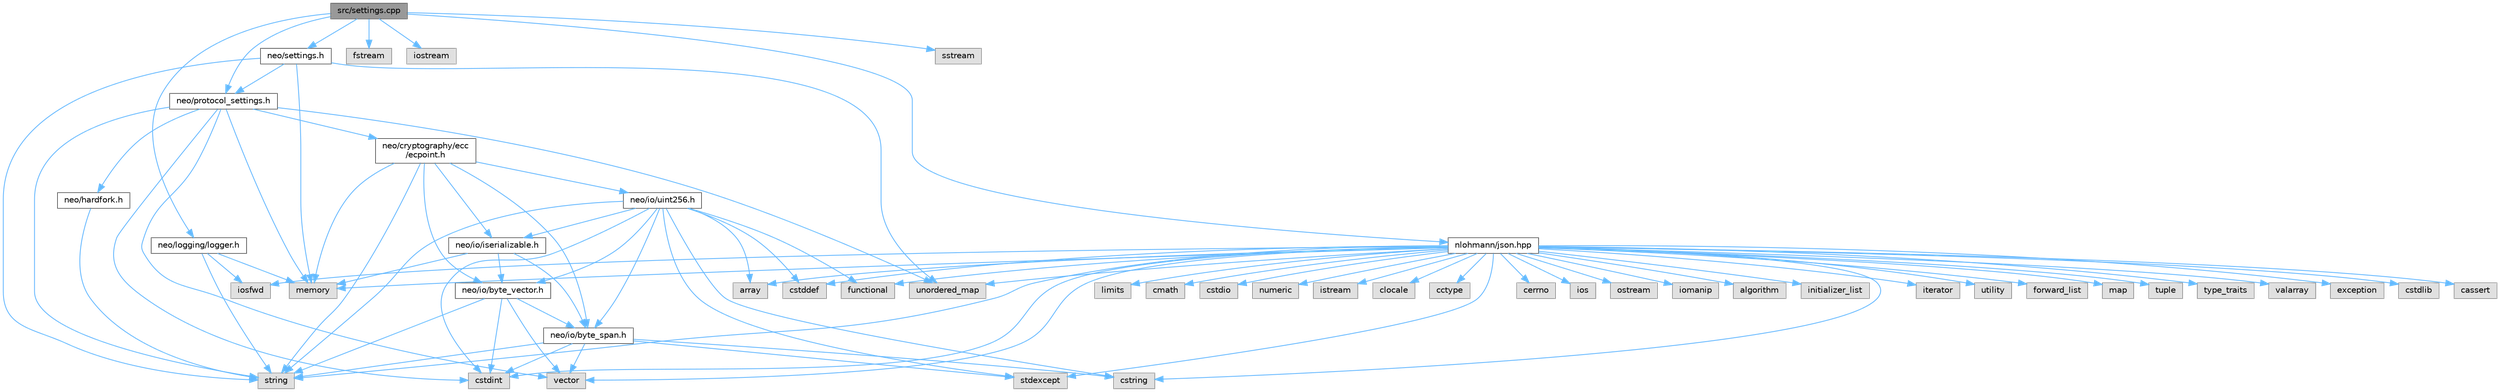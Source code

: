 digraph "src/settings.cpp"
{
 // LATEX_PDF_SIZE
  bgcolor="transparent";
  edge [fontname=Helvetica,fontsize=10,labelfontname=Helvetica,labelfontsize=10];
  node [fontname=Helvetica,fontsize=10,shape=box,height=0.2,width=0.4];
  Node1 [id="Node000001",label="src/settings.cpp",height=0.2,width=0.4,color="gray40", fillcolor="grey60", style="filled", fontcolor="black",tooltip=" "];
  Node1 -> Node2 [id="edge85_Node000001_Node000002",color="steelblue1",style="solid",tooltip=" "];
  Node2 [id="Node000002",label="neo/logging/logger.h",height=0.2,width=0.4,color="grey40", fillcolor="white", style="filled",URL="$logger_8h.html",tooltip="Simple logging interface for Neo C++ implementation."];
  Node2 -> Node3 [id="edge86_Node000002_Node000003",color="steelblue1",style="solid",tooltip=" "];
  Node3 [id="Node000003",label="iosfwd",height=0.2,width=0.4,color="grey60", fillcolor="#E0E0E0", style="filled",tooltip=" "];
  Node2 -> Node4 [id="edge87_Node000002_Node000004",color="steelblue1",style="solid",tooltip=" "];
  Node4 [id="Node000004",label="memory",height=0.2,width=0.4,color="grey60", fillcolor="#E0E0E0", style="filled",tooltip=" "];
  Node2 -> Node5 [id="edge88_Node000002_Node000005",color="steelblue1",style="solid",tooltip=" "];
  Node5 [id="Node000005",label="string",height=0.2,width=0.4,color="grey60", fillcolor="#E0E0E0", style="filled",tooltip=" "];
  Node1 -> Node6 [id="edge89_Node000001_Node000006",color="steelblue1",style="solid",tooltip=" "];
  Node6 [id="Node000006",label="neo/protocol_settings.h",height=0.2,width=0.4,color="grey40", fillcolor="white", style="filled",URL="$protocol__settings_8h.html",tooltip=" "];
  Node6 -> Node7 [id="edge90_Node000006_Node000007",color="steelblue1",style="solid",tooltip=" "];
  Node7 [id="Node000007",label="neo/cryptography/ecc\l/ecpoint.h",height=0.2,width=0.4,color="grey40", fillcolor="white", style="filled",URL="$ecpoint_8h.html",tooltip=" "];
  Node7 -> Node8 [id="edge91_Node000007_Node000008",color="steelblue1",style="solid",tooltip=" "];
  Node8 [id="Node000008",label="neo/io/byte_span.h",height=0.2,width=0.4,color="grey40", fillcolor="white", style="filled",URL="$io_2byte__span_8h.html",tooltip=" "];
  Node8 -> Node9 [id="edge92_Node000008_Node000009",color="steelblue1",style="solid",tooltip=" "];
  Node9 [id="Node000009",label="cstdint",height=0.2,width=0.4,color="grey60", fillcolor="#E0E0E0", style="filled",tooltip=" "];
  Node8 -> Node10 [id="edge93_Node000008_Node000010",color="steelblue1",style="solid",tooltip=" "];
  Node10 [id="Node000010",label="cstring",height=0.2,width=0.4,color="grey60", fillcolor="#E0E0E0", style="filled",tooltip=" "];
  Node8 -> Node11 [id="edge94_Node000008_Node000011",color="steelblue1",style="solid",tooltip=" "];
  Node11 [id="Node000011",label="stdexcept",height=0.2,width=0.4,color="grey60", fillcolor="#E0E0E0", style="filled",tooltip=" "];
  Node8 -> Node5 [id="edge95_Node000008_Node000005",color="steelblue1",style="solid",tooltip=" "];
  Node8 -> Node12 [id="edge96_Node000008_Node000012",color="steelblue1",style="solid",tooltip=" "];
  Node12 [id="Node000012",label="vector",height=0.2,width=0.4,color="grey60", fillcolor="#E0E0E0", style="filled",tooltip=" "];
  Node7 -> Node13 [id="edge97_Node000007_Node000013",color="steelblue1",style="solid",tooltip=" "];
  Node13 [id="Node000013",label="neo/io/byte_vector.h",height=0.2,width=0.4,color="grey40", fillcolor="white", style="filled",URL="$io_2byte__vector_8h.html",tooltip=" "];
  Node13 -> Node8 [id="edge98_Node000013_Node000008",color="steelblue1",style="solid",tooltip=" "];
  Node13 -> Node9 [id="edge99_Node000013_Node000009",color="steelblue1",style="solid",tooltip=" "];
  Node13 -> Node5 [id="edge100_Node000013_Node000005",color="steelblue1",style="solid",tooltip=" "];
  Node13 -> Node12 [id="edge101_Node000013_Node000012",color="steelblue1",style="solid",tooltip=" "];
  Node7 -> Node14 [id="edge102_Node000007_Node000014",color="steelblue1",style="solid",tooltip=" "];
  Node14 [id="Node000014",label="neo/io/iserializable.h",height=0.2,width=0.4,color="grey40", fillcolor="white", style="filled",URL="$iserializable_8h.html",tooltip=" "];
  Node14 -> Node8 [id="edge103_Node000014_Node000008",color="steelblue1",style="solid",tooltip=" "];
  Node14 -> Node13 [id="edge104_Node000014_Node000013",color="steelblue1",style="solid",tooltip=" "];
  Node14 -> Node4 [id="edge105_Node000014_Node000004",color="steelblue1",style="solid",tooltip=" "];
  Node7 -> Node15 [id="edge106_Node000007_Node000015",color="steelblue1",style="solid",tooltip=" "];
  Node15 [id="Node000015",label="neo/io/uint256.h",height=0.2,width=0.4,color="grey40", fillcolor="white", style="filled",URL="$uint256_8h.html",tooltip=" "];
  Node15 -> Node8 [id="edge107_Node000015_Node000008",color="steelblue1",style="solid",tooltip=" "];
  Node15 -> Node13 [id="edge108_Node000015_Node000013",color="steelblue1",style="solid",tooltip=" "];
  Node15 -> Node14 [id="edge109_Node000015_Node000014",color="steelblue1",style="solid",tooltip=" "];
  Node15 -> Node16 [id="edge110_Node000015_Node000016",color="steelblue1",style="solid",tooltip=" "];
  Node16 [id="Node000016",label="array",height=0.2,width=0.4,color="grey60", fillcolor="#E0E0E0", style="filled",tooltip=" "];
  Node15 -> Node17 [id="edge111_Node000015_Node000017",color="steelblue1",style="solid",tooltip=" "];
  Node17 [id="Node000017",label="cstddef",height=0.2,width=0.4,color="grey60", fillcolor="#E0E0E0", style="filled",tooltip=" "];
  Node15 -> Node9 [id="edge112_Node000015_Node000009",color="steelblue1",style="solid",tooltip=" "];
  Node15 -> Node10 [id="edge113_Node000015_Node000010",color="steelblue1",style="solid",tooltip=" "];
  Node15 -> Node18 [id="edge114_Node000015_Node000018",color="steelblue1",style="solid",tooltip=" "];
  Node18 [id="Node000018",label="functional",height=0.2,width=0.4,color="grey60", fillcolor="#E0E0E0", style="filled",tooltip=" "];
  Node15 -> Node11 [id="edge115_Node000015_Node000011",color="steelblue1",style="solid",tooltip=" "];
  Node15 -> Node5 [id="edge116_Node000015_Node000005",color="steelblue1",style="solid",tooltip=" "];
  Node7 -> Node4 [id="edge117_Node000007_Node000004",color="steelblue1",style="solid",tooltip=" "];
  Node7 -> Node5 [id="edge118_Node000007_Node000005",color="steelblue1",style="solid",tooltip=" "];
  Node6 -> Node19 [id="edge119_Node000006_Node000019",color="steelblue1",style="solid",tooltip=" "];
  Node19 [id="Node000019",label="neo/hardfork.h",height=0.2,width=0.4,color="grey40", fillcolor="white", style="filled",URL="$hardfork_8h.html",tooltip="Hardfork enumeration for Neo protocol upgrades."];
  Node19 -> Node5 [id="edge120_Node000019_Node000005",color="steelblue1",style="solid",tooltip=" "];
  Node6 -> Node9 [id="edge121_Node000006_Node000009",color="steelblue1",style="solid",tooltip=" "];
  Node6 -> Node4 [id="edge122_Node000006_Node000004",color="steelblue1",style="solid",tooltip=" "];
  Node6 -> Node5 [id="edge123_Node000006_Node000005",color="steelblue1",style="solid",tooltip=" "];
  Node6 -> Node20 [id="edge124_Node000006_Node000020",color="steelblue1",style="solid",tooltip=" "];
  Node20 [id="Node000020",label="unordered_map",height=0.2,width=0.4,color="grey60", fillcolor="#E0E0E0", style="filled",tooltip=" "];
  Node6 -> Node12 [id="edge125_Node000006_Node000012",color="steelblue1",style="solid",tooltip=" "];
  Node1 -> Node21 [id="edge126_Node000001_Node000021",color="steelblue1",style="solid",tooltip=" "];
  Node21 [id="Node000021",label="neo/settings.h",height=0.2,width=0.4,color="grey40", fillcolor="white", style="filled",URL="$settings_8h.html",tooltip=" "];
  Node21 -> Node6 [id="edge127_Node000021_Node000006",color="steelblue1",style="solid",tooltip=" "];
  Node21 -> Node4 [id="edge128_Node000021_Node000004",color="steelblue1",style="solid",tooltip=" "];
  Node21 -> Node5 [id="edge129_Node000021_Node000005",color="steelblue1",style="solid",tooltip=" "];
  Node21 -> Node20 [id="edge130_Node000021_Node000020",color="steelblue1",style="solid",tooltip=" "];
  Node1 -> Node22 [id="edge131_Node000001_Node000022",color="steelblue1",style="solid",tooltip=" "];
  Node22 [id="Node000022",label="fstream",height=0.2,width=0.4,color="grey60", fillcolor="#E0E0E0", style="filled",tooltip=" "];
  Node1 -> Node23 [id="edge132_Node000001_Node000023",color="steelblue1",style="solid",tooltip=" "];
  Node23 [id="Node000023",label="iostream",height=0.2,width=0.4,color="grey60", fillcolor="#E0E0E0", style="filled",tooltip=" "];
  Node1 -> Node24 [id="edge133_Node000001_Node000024",color="steelblue1",style="solid",tooltip=" "];
  Node24 [id="Node000024",label="nlohmann/json.hpp",height=0.2,width=0.4,color="grey40", fillcolor="white", style="filled",URL="$json_8hpp.html",tooltip=" "];
  Node24 -> Node25 [id="edge134_Node000024_Node000025",color="steelblue1",style="solid",tooltip=" "];
  Node25 [id="Node000025",label="algorithm",height=0.2,width=0.4,color="grey60", fillcolor="#E0E0E0", style="filled",tooltip=" "];
  Node24 -> Node17 [id="edge135_Node000024_Node000017",color="steelblue1",style="solid",tooltip=" "];
  Node24 -> Node18 [id="edge136_Node000024_Node000018",color="steelblue1",style="solid",tooltip=" "];
  Node24 -> Node26 [id="edge137_Node000024_Node000026",color="steelblue1",style="solid",tooltip=" "];
  Node26 [id="Node000026",label="initializer_list",height=0.2,width=0.4,color="grey60", fillcolor="#E0E0E0", style="filled",tooltip=" "];
  Node24 -> Node3 [id="edge138_Node000024_Node000003",color="steelblue1",style="solid",tooltip=" "];
  Node24 -> Node27 [id="edge139_Node000024_Node000027",color="steelblue1",style="solid",tooltip=" "];
  Node27 [id="Node000027",label="iterator",height=0.2,width=0.4,color="grey60", fillcolor="#E0E0E0", style="filled",tooltip=" "];
  Node24 -> Node4 [id="edge140_Node000024_Node000004",color="steelblue1",style="solid",tooltip=" "];
  Node24 -> Node5 [id="edge141_Node000024_Node000005",color="steelblue1",style="solid",tooltip=" "];
  Node24 -> Node28 [id="edge142_Node000024_Node000028",color="steelblue1",style="solid",tooltip=" "];
  Node28 [id="Node000028",label="utility",height=0.2,width=0.4,color="grey60", fillcolor="#E0E0E0", style="filled",tooltip=" "];
  Node24 -> Node12 [id="edge143_Node000024_Node000012",color="steelblue1",style="solid",tooltip=" "];
  Node24 -> Node16 [id="edge144_Node000024_Node000016",color="steelblue1",style="solid",tooltip=" "];
  Node24 -> Node29 [id="edge145_Node000024_Node000029",color="steelblue1",style="solid",tooltip=" "];
  Node29 [id="Node000029",label="forward_list",height=0.2,width=0.4,color="grey60", fillcolor="#E0E0E0", style="filled",tooltip=" "];
  Node24 -> Node30 [id="edge146_Node000024_Node000030",color="steelblue1",style="solid",tooltip=" "];
  Node30 [id="Node000030",label="map",height=0.2,width=0.4,color="grey60", fillcolor="#E0E0E0", style="filled",tooltip=" "];
  Node24 -> Node31 [id="edge147_Node000024_Node000031",color="steelblue1",style="solid",tooltip=" "];
  Node31 [id="Node000031",label="tuple",height=0.2,width=0.4,color="grey60", fillcolor="#E0E0E0", style="filled",tooltip=" "];
  Node24 -> Node32 [id="edge148_Node000024_Node000032",color="steelblue1",style="solid",tooltip=" "];
  Node32 [id="Node000032",label="type_traits",height=0.2,width=0.4,color="grey60", fillcolor="#E0E0E0", style="filled",tooltip=" "];
  Node24 -> Node20 [id="edge149_Node000024_Node000020",color="steelblue1",style="solid",tooltip=" "];
  Node24 -> Node33 [id="edge150_Node000024_Node000033",color="steelblue1",style="solid",tooltip=" "];
  Node33 [id="Node000033",label="valarray",height=0.2,width=0.4,color="grey60", fillcolor="#E0E0E0", style="filled",tooltip=" "];
  Node24 -> Node34 [id="edge151_Node000024_Node000034",color="steelblue1",style="solid",tooltip=" "];
  Node34 [id="Node000034",label="exception",height=0.2,width=0.4,color="grey60", fillcolor="#E0E0E0", style="filled",tooltip=" "];
  Node24 -> Node11 [id="edge152_Node000024_Node000011",color="steelblue1",style="solid",tooltip=" "];
  Node24 -> Node9 [id="edge153_Node000024_Node000009",color="steelblue1",style="solid",tooltip=" "];
  Node24 -> Node35 [id="edge154_Node000024_Node000035",color="steelblue1",style="solid",tooltip=" "];
  Node35 [id="Node000035",label="cstdlib",height=0.2,width=0.4,color="grey60", fillcolor="#E0E0E0", style="filled",tooltip=" "];
  Node24 -> Node36 [id="edge155_Node000024_Node000036",color="steelblue1",style="solid",tooltip=" "];
  Node36 [id="Node000036",label="cassert",height=0.2,width=0.4,color="grey60", fillcolor="#E0E0E0", style="filled",tooltip=" "];
  Node24 -> Node37 [id="edge156_Node000024_Node000037",color="steelblue1",style="solid",tooltip=" "];
  Node37 [id="Node000037",label="limits",height=0.2,width=0.4,color="grey60", fillcolor="#E0E0E0", style="filled",tooltip=" "];
  Node24 -> Node10 [id="edge157_Node000024_Node000010",color="steelblue1",style="solid",tooltip=" "];
  Node24 -> Node38 [id="edge158_Node000024_Node000038",color="steelblue1",style="solid",tooltip=" "];
  Node38 [id="Node000038",label="cmath",height=0.2,width=0.4,color="grey60", fillcolor="#E0E0E0", style="filled",tooltip=" "];
  Node24 -> Node39 [id="edge159_Node000024_Node000039",color="steelblue1",style="solid",tooltip=" "];
  Node39 [id="Node000039",label="cstdio",height=0.2,width=0.4,color="grey60", fillcolor="#E0E0E0", style="filled",tooltip=" "];
  Node24 -> Node40 [id="edge160_Node000024_Node000040",color="steelblue1",style="solid",tooltip=" "];
  Node40 [id="Node000040",label="numeric",height=0.2,width=0.4,color="grey60", fillcolor="#E0E0E0", style="filled",tooltip=" "];
  Node24 -> Node41 [id="edge161_Node000024_Node000041",color="steelblue1",style="solid",tooltip=" "];
  Node41 [id="Node000041",label="istream",height=0.2,width=0.4,color="grey60", fillcolor="#E0E0E0", style="filled",tooltip=" "];
  Node24 -> Node42 [id="edge162_Node000024_Node000042",color="steelblue1",style="solid",tooltip=" "];
  Node42 [id="Node000042",label="clocale",height=0.2,width=0.4,color="grey60", fillcolor="#E0E0E0", style="filled",tooltip=" "];
  Node24 -> Node43 [id="edge163_Node000024_Node000043",color="steelblue1",style="solid",tooltip=" "];
  Node43 [id="Node000043",label="cctype",height=0.2,width=0.4,color="grey60", fillcolor="#E0E0E0", style="filled",tooltip=" "];
  Node24 -> Node44 [id="edge164_Node000024_Node000044",color="steelblue1",style="solid",tooltip=" "];
  Node44 [id="Node000044",label="cerrno",height=0.2,width=0.4,color="grey60", fillcolor="#E0E0E0", style="filled",tooltip=" "];
  Node24 -> Node45 [id="edge165_Node000024_Node000045",color="steelblue1",style="solid",tooltip=" "];
  Node45 [id="Node000045",label="ios",height=0.2,width=0.4,color="grey60", fillcolor="#E0E0E0", style="filled",tooltip=" "];
  Node24 -> Node46 [id="edge166_Node000024_Node000046",color="steelblue1",style="solid",tooltip=" "];
  Node46 [id="Node000046",label="ostream",height=0.2,width=0.4,color="grey60", fillcolor="#E0E0E0", style="filled",tooltip=" "];
  Node24 -> Node47 [id="edge167_Node000024_Node000047",color="steelblue1",style="solid",tooltip=" "];
  Node47 [id="Node000047",label="iomanip",height=0.2,width=0.4,color="grey60", fillcolor="#E0E0E0", style="filled",tooltip=" "];
  Node1 -> Node48 [id="edge168_Node000001_Node000048",color="steelblue1",style="solid",tooltip=" "];
  Node48 [id="Node000048",label="sstream",height=0.2,width=0.4,color="grey60", fillcolor="#E0E0E0", style="filled",tooltip=" "];
}

